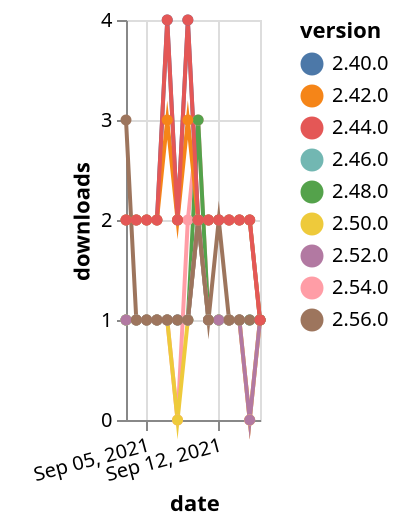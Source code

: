 {"$schema": "https://vega.github.io/schema/vega-lite/v5.json", "description": "A simple bar chart with embedded data.", "data": {"values": [{"date": "2021-09-03", "total": 168, "delta": 1, "version": "2.54.0"}, {"date": "2021-09-04", "total": 169, "delta": 1, "version": "2.54.0"}, {"date": "2021-09-05", "total": 170, "delta": 1, "version": "2.54.0"}, {"date": "2021-09-06", "total": 171, "delta": 1, "version": "2.54.0"}, {"date": "2021-09-07", "total": 172, "delta": 1, "version": "2.54.0"}, {"date": "2021-09-08", "total": 172, "delta": 0, "version": "2.54.0"}, {"date": "2021-09-09", "total": 174, "delta": 2, "version": "2.54.0"}, {"date": "2021-09-10", "total": 177, "delta": 3, "version": "2.54.0"}, {"date": "2021-09-11", "total": 178, "delta": 1, "version": "2.54.0"}, {"date": "2021-09-12", "total": 179, "delta": 1, "version": "2.54.0"}, {"date": "2021-09-13", "total": 180, "delta": 1, "version": "2.54.0"}, {"date": "2021-09-14", "total": 181, "delta": 1, "version": "2.54.0"}, {"date": "2021-09-15", "total": 181, "delta": 0, "version": "2.54.0"}, {"date": "2021-09-16", "total": 182, "delta": 1, "version": "2.54.0"}, {"date": "2021-09-03", "total": 307, "delta": 1, "version": "2.48.0"}, {"date": "2021-09-04", "total": 308, "delta": 1, "version": "2.48.0"}, {"date": "2021-09-05", "total": 309, "delta": 1, "version": "2.48.0"}, {"date": "2021-09-06", "total": 310, "delta": 1, "version": "2.48.0"}, {"date": "2021-09-07", "total": 311, "delta": 1, "version": "2.48.0"}, {"date": "2021-09-08", "total": 312, "delta": 1, "version": "2.48.0"}, {"date": "2021-09-09", "total": 313, "delta": 1, "version": "2.48.0"}, {"date": "2021-09-10", "total": 316, "delta": 3, "version": "2.48.0"}, {"date": "2021-09-11", "total": 317, "delta": 1, "version": "2.48.0"}, {"date": "2021-09-12", "total": 318, "delta": 1, "version": "2.48.0"}, {"date": "2021-09-13", "total": 319, "delta": 1, "version": "2.48.0"}, {"date": "2021-09-14", "total": 320, "delta": 1, "version": "2.48.0"}, {"date": "2021-09-15", "total": 321, "delta": 1, "version": "2.48.0"}, {"date": "2021-09-16", "total": 322, "delta": 1, "version": "2.48.0"}, {"date": "2021-09-03", "total": 175, "delta": 1, "version": "2.50.0"}, {"date": "2021-09-04", "total": 176, "delta": 1, "version": "2.50.0"}, {"date": "2021-09-05", "total": 177, "delta": 1, "version": "2.50.0"}, {"date": "2021-09-06", "total": 178, "delta": 1, "version": "2.50.0"}, {"date": "2021-09-07", "total": 179, "delta": 1, "version": "2.50.0"}, {"date": "2021-09-08", "total": 179, "delta": 0, "version": "2.50.0"}, {"date": "2021-09-09", "total": 180, "delta": 1, "version": "2.50.0"}, {"date": "2021-09-10", "total": 182, "delta": 2, "version": "2.50.0"}, {"date": "2021-09-11", "total": 183, "delta": 1, "version": "2.50.0"}, {"date": "2021-09-12", "total": 184, "delta": 1, "version": "2.50.0"}, {"date": "2021-09-13", "total": 185, "delta": 1, "version": "2.50.0"}, {"date": "2021-09-14", "total": 186, "delta": 1, "version": "2.50.0"}, {"date": "2021-09-15", "total": 186, "delta": 0, "version": "2.50.0"}, {"date": "2021-09-16", "total": 187, "delta": 1, "version": "2.50.0"}, {"date": "2021-09-03", "total": 3021, "delta": 2, "version": "2.40.0"}, {"date": "2021-09-04", "total": 3023, "delta": 2, "version": "2.40.0"}, {"date": "2021-09-05", "total": 3025, "delta": 2, "version": "2.40.0"}, {"date": "2021-09-06", "total": 3027, "delta": 2, "version": "2.40.0"}, {"date": "2021-09-07", "total": 3031, "delta": 4, "version": "2.40.0"}, {"date": "2021-09-08", "total": 3033, "delta": 2, "version": "2.40.0"}, {"date": "2021-09-09", "total": 3037, "delta": 4, "version": "2.40.0"}, {"date": "2021-09-10", "total": 3039, "delta": 2, "version": "2.40.0"}, {"date": "2021-09-11", "total": 3041, "delta": 2, "version": "2.40.0"}, {"date": "2021-09-12", "total": 3043, "delta": 2, "version": "2.40.0"}, {"date": "2021-09-13", "total": 3045, "delta": 2, "version": "2.40.0"}, {"date": "2021-09-14", "total": 3047, "delta": 2, "version": "2.40.0"}, {"date": "2021-09-15", "total": 3049, "delta": 2, "version": "2.40.0"}, {"date": "2021-09-16", "total": 3050, "delta": 1, "version": "2.40.0"}, {"date": "2021-09-03", "total": 230, "delta": 1, "version": "2.46.0"}, {"date": "2021-09-04", "total": 231, "delta": 1, "version": "2.46.0"}, {"date": "2021-09-05", "total": 232, "delta": 1, "version": "2.46.0"}, {"date": "2021-09-06", "total": 233, "delta": 1, "version": "2.46.0"}, {"date": "2021-09-07", "total": 234, "delta": 1, "version": "2.46.0"}, {"date": "2021-09-08", "total": 235, "delta": 1, "version": "2.46.0"}, {"date": "2021-09-09", "total": 236, "delta": 1, "version": "2.46.0"}, {"date": "2021-09-10", "total": 238, "delta": 2, "version": "2.46.0"}, {"date": "2021-09-11", "total": 239, "delta": 1, "version": "2.46.0"}, {"date": "2021-09-12", "total": 240, "delta": 1, "version": "2.46.0"}, {"date": "2021-09-13", "total": 241, "delta": 1, "version": "2.46.0"}, {"date": "2021-09-14", "total": 242, "delta": 1, "version": "2.46.0"}, {"date": "2021-09-15", "total": 243, "delta": 1, "version": "2.46.0"}, {"date": "2021-09-16", "total": 244, "delta": 1, "version": "2.46.0"}, {"date": "2021-09-03", "total": 148, "delta": 1, "version": "2.52.0"}, {"date": "2021-09-04", "total": 149, "delta": 1, "version": "2.52.0"}, {"date": "2021-09-05", "total": 150, "delta": 1, "version": "2.52.0"}, {"date": "2021-09-06", "total": 151, "delta": 1, "version": "2.52.0"}, {"date": "2021-09-07", "total": 152, "delta": 1, "version": "2.52.0"}, {"date": "2021-09-08", "total": 153, "delta": 1, "version": "2.52.0"}, {"date": "2021-09-09", "total": 154, "delta": 1, "version": "2.52.0"}, {"date": "2021-09-10", "total": 156, "delta": 2, "version": "2.52.0"}, {"date": "2021-09-11", "total": 157, "delta": 1, "version": "2.52.0"}, {"date": "2021-09-12", "total": 158, "delta": 1, "version": "2.52.0"}, {"date": "2021-09-13", "total": 159, "delta": 1, "version": "2.52.0"}, {"date": "2021-09-14", "total": 160, "delta": 1, "version": "2.52.0"}, {"date": "2021-09-15", "total": 160, "delta": 0, "version": "2.52.0"}, {"date": "2021-09-16", "total": 161, "delta": 1, "version": "2.52.0"}, {"date": "2021-09-03", "total": 2597, "delta": 2, "version": "2.42.0"}, {"date": "2021-09-04", "total": 2599, "delta": 2, "version": "2.42.0"}, {"date": "2021-09-05", "total": 2601, "delta": 2, "version": "2.42.0"}, {"date": "2021-09-06", "total": 2603, "delta": 2, "version": "2.42.0"}, {"date": "2021-09-07", "total": 2606, "delta": 3, "version": "2.42.0"}, {"date": "2021-09-08", "total": 2608, "delta": 2, "version": "2.42.0"}, {"date": "2021-09-09", "total": 2611, "delta": 3, "version": "2.42.0"}, {"date": "2021-09-10", "total": 2613, "delta": 2, "version": "2.42.0"}, {"date": "2021-09-11", "total": 2615, "delta": 2, "version": "2.42.0"}, {"date": "2021-09-12", "total": 2617, "delta": 2, "version": "2.42.0"}, {"date": "2021-09-13", "total": 2619, "delta": 2, "version": "2.42.0"}, {"date": "2021-09-14", "total": 2621, "delta": 2, "version": "2.42.0"}, {"date": "2021-09-15", "total": 2623, "delta": 2, "version": "2.42.0"}, {"date": "2021-09-16", "total": 2624, "delta": 1, "version": "2.42.0"}, {"date": "2021-09-03", "total": 112, "delta": 3, "version": "2.56.0"}, {"date": "2021-09-04", "total": 113, "delta": 1, "version": "2.56.0"}, {"date": "2021-09-05", "total": 114, "delta": 1, "version": "2.56.0"}, {"date": "2021-09-06", "total": 115, "delta": 1, "version": "2.56.0"}, {"date": "2021-09-07", "total": 116, "delta": 1, "version": "2.56.0"}, {"date": "2021-09-08", "total": 117, "delta": 1, "version": "2.56.0"}, {"date": "2021-09-09", "total": 118, "delta": 1, "version": "2.56.0"}, {"date": "2021-09-10", "total": 120, "delta": 2, "version": "2.56.0"}, {"date": "2021-09-11", "total": 121, "delta": 1, "version": "2.56.0"}, {"date": "2021-09-12", "total": 123, "delta": 2, "version": "2.56.0"}, {"date": "2021-09-13", "total": 124, "delta": 1, "version": "2.56.0"}, {"date": "2021-09-14", "total": 125, "delta": 1, "version": "2.56.0"}, {"date": "2021-09-15", "total": 126, "delta": 1, "version": "2.56.0"}, {"date": "2021-09-16", "total": 127, "delta": 1, "version": "2.56.0"}, {"date": "2021-09-03", "total": 2434, "delta": 2, "version": "2.44.0"}, {"date": "2021-09-04", "total": 2436, "delta": 2, "version": "2.44.0"}, {"date": "2021-09-05", "total": 2438, "delta": 2, "version": "2.44.0"}, {"date": "2021-09-06", "total": 2440, "delta": 2, "version": "2.44.0"}, {"date": "2021-09-07", "total": 2444, "delta": 4, "version": "2.44.0"}, {"date": "2021-09-08", "total": 2446, "delta": 2, "version": "2.44.0"}, {"date": "2021-09-09", "total": 2450, "delta": 4, "version": "2.44.0"}, {"date": "2021-09-10", "total": 2452, "delta": 2, "version": "2.44.0"}, {"date": "2021-09-11", "total": 2454, "delta": 2, "version": "2.44.0"}, {"date": "2021-09-12", "total": 2456, "delta": 2, "version": "2.44.0"}, {"date": "2021-09-13", "total": 2458, "delta": 2, "version": "2.44.0"}, {"date": "2021-09-14", "total": 2460, "delta": 2, "version": "2.44.0"}, {"date": "2021-09-15", "total": 2462, "delta": 2, "version": "2.44.0"}, {"date": "2021-09-16", "total": 2463, "delta": 1, "version": "2.44.0"}]}, "width": "container", "mark": {"type": "line", "point": {"filled": true}}, "encoding": {"x": {"field": "date", "type": "temporal", "timeUnit": "yearmonthdate", "title": "date", "axis": {"labelAngle": -15}}, "y": {"field": "delta", "type": "quantitative", "title": "downloads"}, "color": {"field": "version", "type": "nominal"}, "tooltip": {"field": "delta"}}}